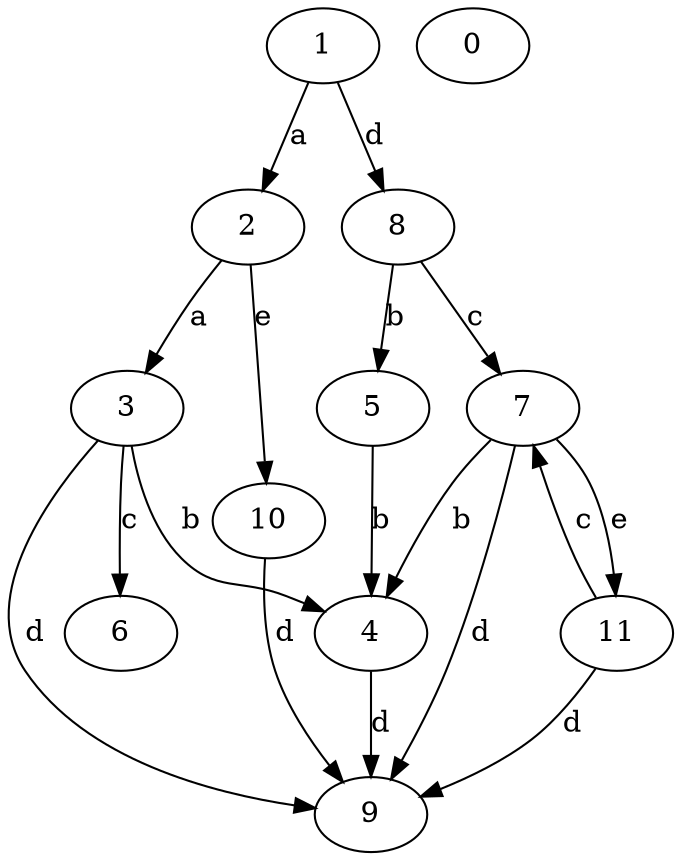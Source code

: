 strict digraph  {
2;
3;
4;
5;
6;
0;
7;
1;
8;
9;
10;
11;
2 -> 3  [label=a];
2 -> 10  [label=e];
3 -> 4  [label=b];
3 -> 6  [label=c];
3 -> 9  [label=d];
4 -> 9  [label=d];
5 -> 4  [label=b];
7 -> 4  [label=b];
7 -> 9  [label=d];
7 -> 11  [label=e];
1 -> 2  [label=a];
1 -> 8  [label=d];
8 -> 5  [label=b];
8 -> 7  [label=c];
10 -> 9  [label=d];
11 -> 7  [label=c];
11 -> 9  [label=d];
}
